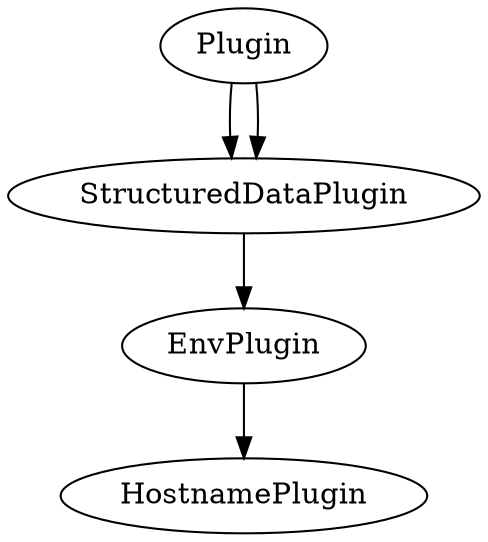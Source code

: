 digraph PluginClassHierarchy {
	Plugin
	StructuredDataPlugin
	Plugin -> StructuredDataPlugin
	EnvPlugin
	StructuredDataPlugin -> EnvPlugin
	HostnamePlugin
	EnvPlugin -> HostnamePlugin
	StructuredDataPlugin
	Plugin -> StructuredDataPlugin
}

